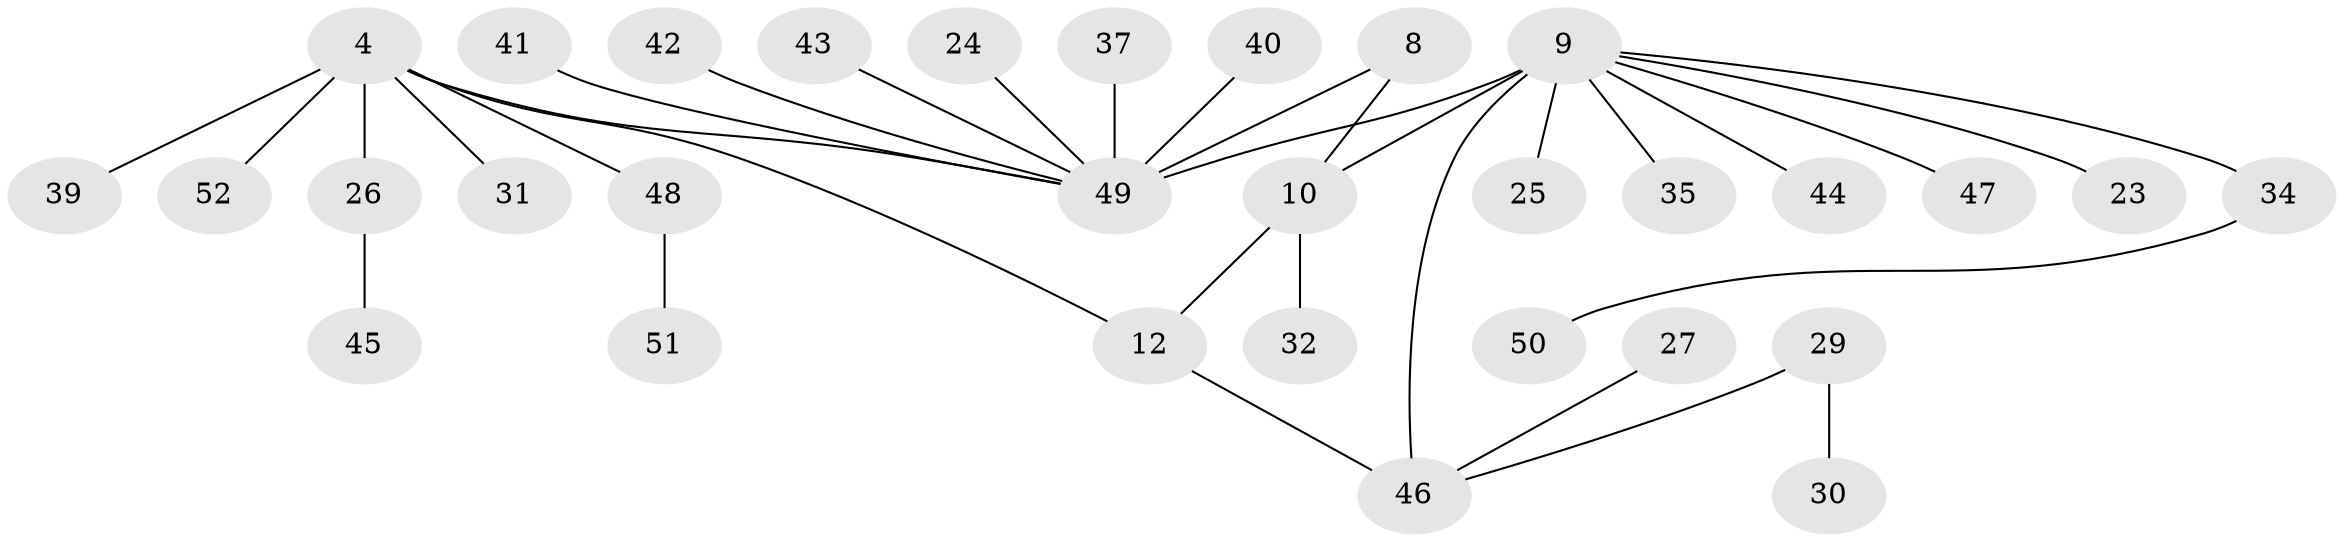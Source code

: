 // original degree distribution, {3: 0.11538461538461539, 4: 0.019230769230769232, 6: 0.019230769230769232, 9: 0.038461538461538464, 5: 0.07692307692307693, 11: 0.019230769230769232, 1: 0.5192307692307693, 2: 0.19230769230769232}
// Generated by graph-tools (version 1.1) at 2025/58/03/04/25 21:58:53]
// undirected, 31 vertices, 33 edges
graph export_dot {
graph [start="1"]
  node [color=gray90,style=filled];
  4;
  8 [super="+1"];
  9 [super="+6+5"];
  10;
  12;
  23;
  24 [super="+16"];
  25 [super="+21"];
  26;
  27;
  29;
  30;
  31;
  32;
  34;
  35;
  37;
  39;
  40;
  41;
  42;
  43;
  44;
  45;
  46 [super="+22+33"];
  47;
  48;
  49 [super="+38+36+28"];
  50;
  51;
  52;
  4 -- 12;
  4 -- 26;
  4 -- 31;
  4 -- 39;
  4 -- 48;
  4 -- 52;
  4 -- 49 [weight=3];
  8 -- 10 [weight=2];
  8 -- 49 [weight=2];
  9 -- 10;
  9 -- 35;
  9 -- 47;
  9 -- 34;
  9 -- 44;
  9 -- 23;
  9 -- 46 [weight=2];
  9 -- 49 [weight=4];
  9 -- 25;
  10 -- 12;
  10 -- 32;
  12 -- 46;
  24 -- 49;
  26 -- 45;
  27 -- 46;
  29 -- 30;
  29 -- 46;
  34 -- 50;
  37 -- 49;
  40 -- 49;
  41 -- 49;
  42 -- 49;
  43 -- 49;
  48 -- 51;
}

